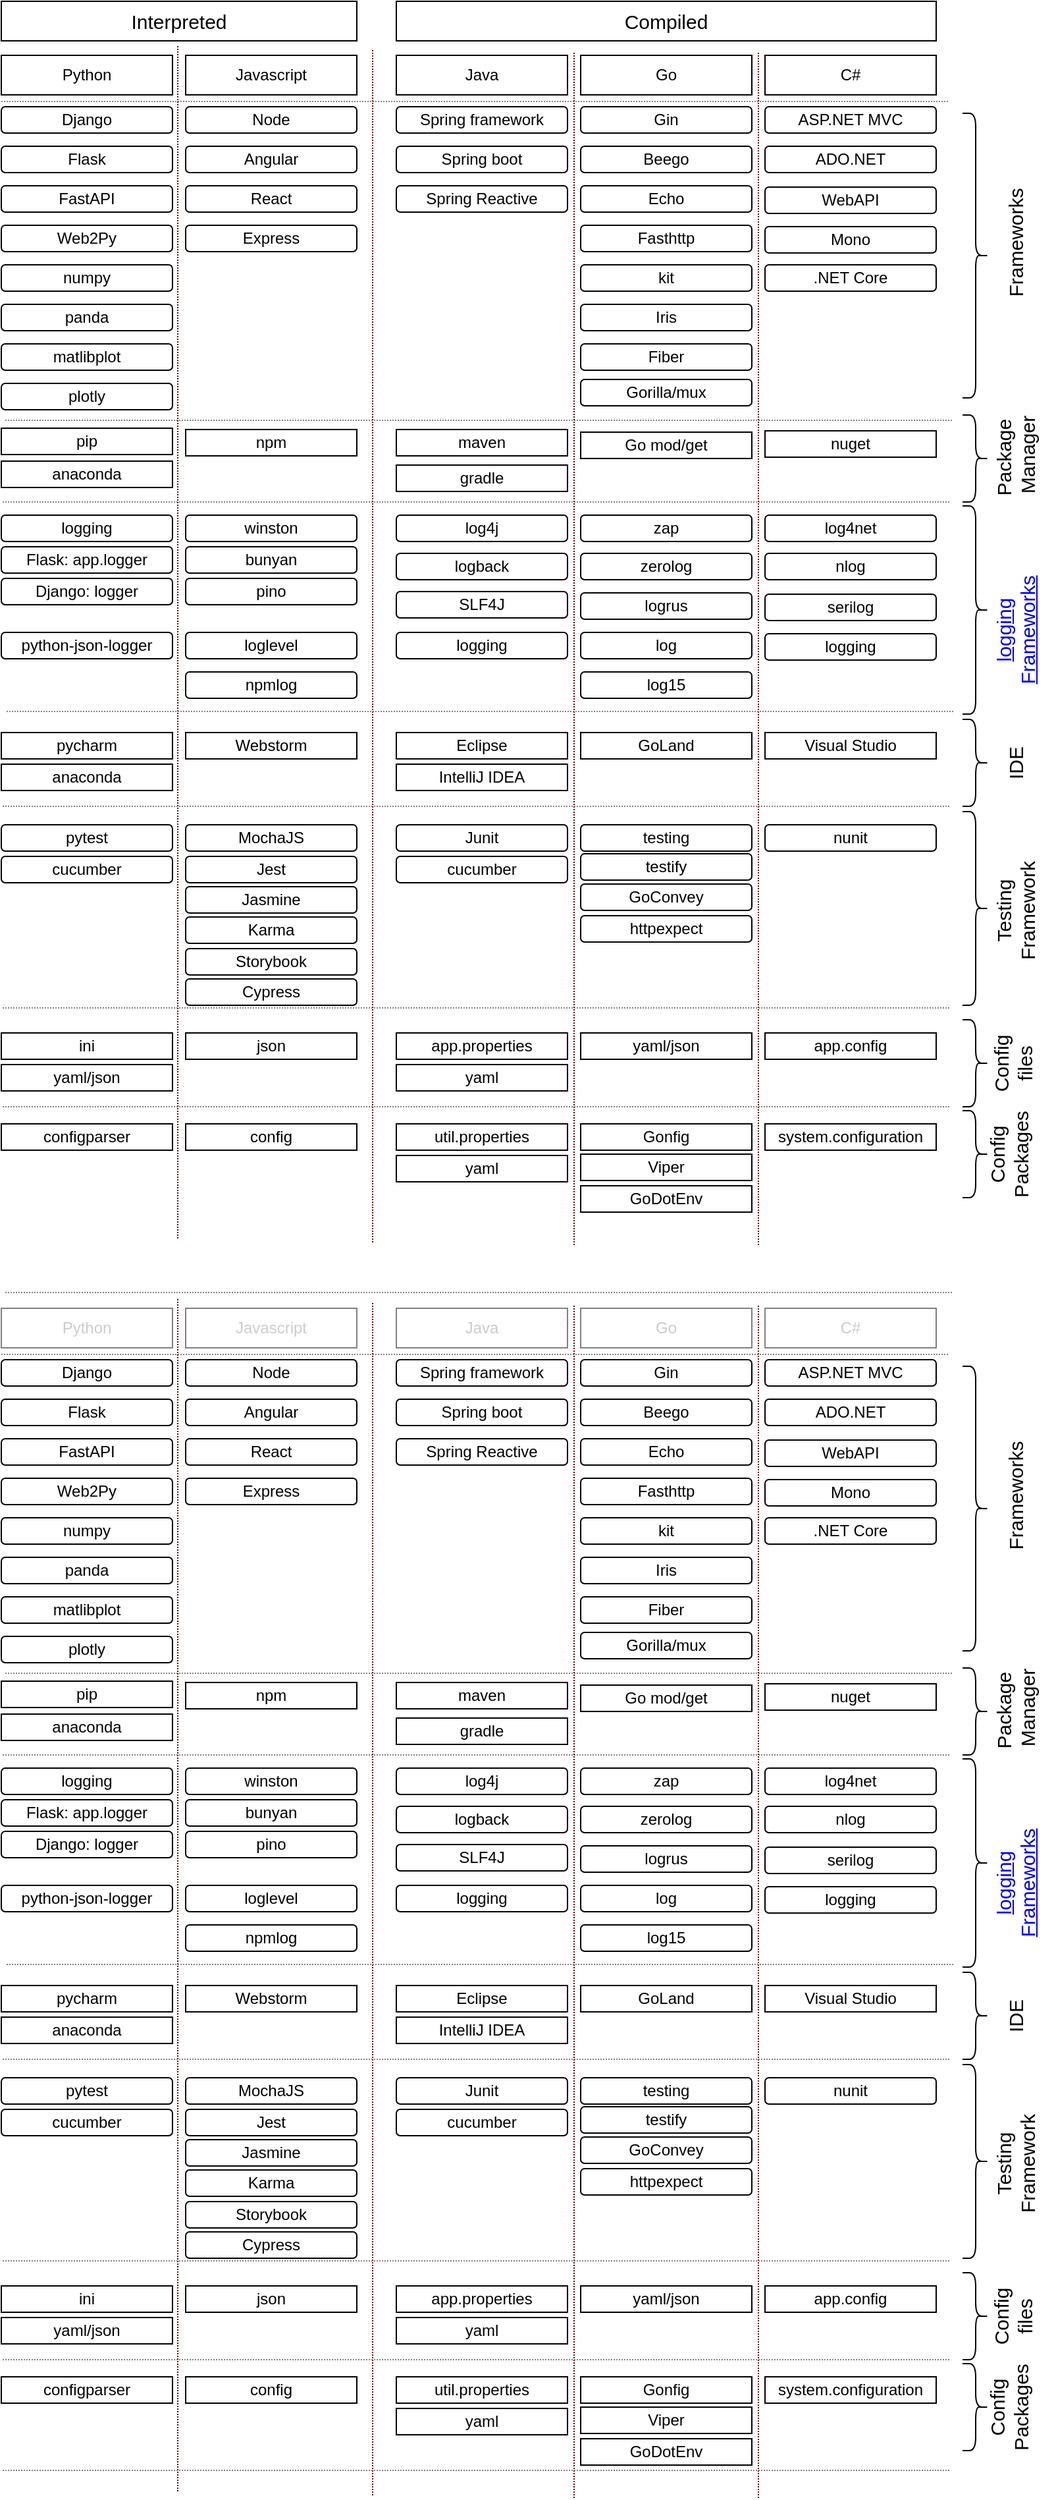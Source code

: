 <mxfile version="20.2.0" type="github" pages="8">
  <diagram id="PMNg3hbKL_q1zjl2Hwt8" name="Frameworks">
    <mxGraphModel dx="1186" dy="715" grid="0" gridSize="10" guides="0" tooltips="1" connect="1" arrows="1" fold="1" page="1" pageScale="1" pageWidth="850" pageHeight="1100" math="0" shadow="0">
      <root>
        <mxCell id="0" />
        <mxCell id="1" parent="0" />
        <mxCell id="mClqCRjwD7gjwosum-yE-2" value="C#" style="rounded=0;whiteSpace=wrap;html=1;" vertex="1" parent="1">
          <mxGeometry x="620" y="171" width="130" height="30" as="geometry" />
        </mxCell>
        <mxCell id="mClqCRjwD7gjwosum-yE-3" value="Python" style="rounded=0;whiteSpace=wrap;html=1;" vertex="1" parent="1">
          <mxGeometry x="40" y="171" width="130" height="30" as="geometry" />
        </mxCell>
        <mxCell id="mClqCRjwD7gjwosum-yE-4" value="Go" style="rounded=0;whiteSpace=wrap;html=1;" vertex="1" parent="1">
          <mxGeometry x="480" y="171" width="130" height="30" as="geometry" />
        </mxCell>
        <mxCell id="mClqCRjwD7gjwosum-yE-5" value="Javascript" style="rounded=0;whiteSpace=wrap;html=1;" vertex="1" parent="1">
          <mxGeometry x="180" y="171" width="130" height="30" as="geometry" />
        </mxCell>
        <mxCell id="mClqCRjwD7gjwosum-yE-7" value="Interpreted" style="rounded=0;whiteSpace=wrap;html=1;fontFamily=Helvetica;fontSize=15;" vertex="1" parent="1">
          <mxGeometry x="40" y="130" width="270" height="30" as="geometry" />
        </mxCell>
        <mxCell id="mClqCRjwD7gjwosum-yE-8" value="Java" style="rounded=0;whiteSpace=wrap;html=1;" vertex="1" parent="1">
          <mxGeometry x="340" y="171" width="130" height="30" as="geometry" />
        </mxCell>
        <mxCell id="mClqCRjwD7gjwosum-yE-10" value="Compiled" style="rounded=0;whiteSpace=wrap;html=1;fontFamily=Helvetica;fontSize=15;" vertex="1" parent="1">
          <mxGeometry x="340" y="130" width="410" height="30" as="geometry" />
        </mxCell>
        <mxCell id="mClqCRjwD7gjwosum-yE-14" value="Node" style="rounded=1;whiteSpace=wrap;html=1;fontFamily=Helvetica;fontSize=12;" vertex="1" parent="1">
          <mxGeometry x="180" y="210" width="130" height="20" as="geometry" />
        </mxCell>
        <mxCell id="mClqCRjwD7gjwosum-yE-15" value="Angular" style="rounded=1;whiteSpace=wrap;html=1;fontFamily=Helvetica;fontSize=12;" vertex="1" parent="1">
          <mxGeometry x="180" y="240" width="130" height="20" as="geometry" />
        </mxCell>
        <mxCell id="mClqCRjwD7gjwosum-yE-16" value="React" style="rounded=1;whiteSpace=wrap;html=1;fontFamily=Helvetica;fontSize=12;" vertex="1" parent="1">
          <mxGeometry x="180" y="270" width="130" height="20" as="geometry" />
        </mxCell>
        <mxCell id="mClqCRjwD7gjwosum-yE-17" value="Django" style="rounded=1;whiteSpace=wrap;html=1;fontFamily=Helvetica;fontSize=12;" vertex="1" parent="1">
          <mxGeometry x="40" y="210" width="130" height="20" as="geometry" />
        </mxCell>
        <mxCell id="mClqCRjwD7gjwosum-yE-18" value="Flask" style="rounded=1;whiteSpace=wrap;html=1;fontFamily=Helvetica;fontSize=12;" vertex="1" parent="1">
          <mxGeometry x="40" y="240" width="130" height="20" as="geometry" />
        </mxCell>
        <mxCell id="mClqCRjwD7gjwosum-yE-19" value="FastAPI" style="rounded=1;whiteSpace=wrap;html=1;fontFamily=Helvetica;fontSize=12;" vertex="1" parent="1">
          <mxGeometry x="40" y="270" width="130" height="20" as="geometry" />
        </mxCell>
        <mxCell id="mClqCRjwD7gjwosum-yE-20" value="Spring framework" style="rounded=1;whiteSpace=wrap;html=1;fontFamily=Helvetica;fontSize=12;" vertex="1" parent="1">
          <mxGeometry x="340" y="210" width="130" height="20" as="geometry" />
        </mxCell>
        <mxCell id="mClqCRjwD7gjwosum-yE-21" value="Spring boot" style="rounded=1;whiteSpace=wrap;html=1;fontFamily=Helvetica;fontSize=12;" vertex="1" parent="1">
          <mxGeometry x="340" y="240" width="130" height="20" as="geometry" />
        </mxCell>
        <mxCell id="mClqCRjwD7gjwosum-yE-22" value="Spring Reactive" style="rounded=1;whiteSpace=wrap;html=1;fontFamily=Helvetica;fontSize=12;" vertex="1" parent="1">
          <mxGeometry x="340" y="270" width="130" height="20" as="geometry" />
        </mxCell>
        <mxCell id="mClqCRjwD7gjwosum-yE-25" value="Gin" style="rounded=1;whiteSpace=wrap;html=1;fontFamily=Helvetica;fontSize=12;" vertex="1" parent="1">
          <mxGeometry x="480" y="210" width="130" height="20" as="geometry" />
        </mxCell>
        <mxCell id="mClqCRjwD7gjwosum-yE-26" value="Beego" style="rounded=1;whiteSpace=wrap;html=1;fontFamily=Helvetica;fontSize=12;" vertex="1" parent="1">
          <mxGeometry x="480" y="240" width="130" height="20" as="geometry" />
        </mxCell>
        <mxCell id="mClqCRjwD7gjwosum-yE-27" value="Echo" style="rounded=1;whiteSpace=wrap;html=1;fontFamily=Helvetica;fontSize=12;" vertex="1" parent="1">
          <mxGeometry x="480" y="270" width="130" height="20" as="geometry" />
        </mxCell>
        <mxCell id="mClqCRjwD7gjwosum-yE-28" value="Express" style="rounded=1;whiteSpace=wrap;html=1;fontFamily=Helvetica;fontSize=12;" vertex="1" parent="1">
          <mxGeometry x="180" y="300" width="130" height="20" as="geometry" />
        </mxCell>
        <mxCell id="mClqCRjwD7gjwosum-yE-29" value="Fasthttp" style="rounded=1;whiteSpace=wrap;html=1;fontFamily=Helvetica;fontSize=12;" vertex="1" parent="1">
          <mxGeometry x="480" y="300" width="130" height="20" as="geometry" />
        </mxCell>
        <mxCell id="mClqCRjwD7gjwosum-yE-30" value="kit" style="rounded=1;whiteSpace=wrap;html=1;fontFamily=Helvetica;fontSize=12;" vertex="1" parent="1">
          <mxGeometry x="480" y="330" width="130" height="20" as="geometry" />
        </mxCell>
        <mxCell id="mClqCRjwD7gjwosum-yE-31" value="Iris" style="rounded=1;whiteSpace=wrap;html=1;fontFamily=Helvetica;fontSize=12;" vertex="1" parent="1">
          <mxGeometry x="480" y="360" width="130" height="20" as="geometry" />
        </mxCell>
        <mxCell id="mClqCRjwD7gjwosum-yE-32" value="Fiber" style="rounded=1;whiteSpace=wrap;html=1;fontFamily=Helvetica;fontSize=12;" vertex="1" parent="1">
          <mxGeometry x="480" y="390" width="130" height="20" as="geometry" />
        </mxCell>
        <mxCell id="mClqCRjwD7gjwosum-yE-33" value="Web2Py" style="rounded=1;whiteSpace=wrap;html=1;fontFamily=Helvetica;fontSize=12;" vertex="1" parent="1">
          <mxGeometry x="40" y="300" width="130" height="20" as="geometry" />
        </mxCell>
        <mxCell id="mClqCRjwD7gjwosum-yE-34" value="numpy" style="rounded=1;whiteSpace=wrap;html=1;fontFamily=Helvetica;fontSize=12;" vertex="1" parent="1">
          <mxGeometry x="40" y="330" width="130" height="20" as="geometry" />
        </mxCell>
        <mxCell id="mClqCRjwD7gjwosum-yE-35" value="panda" style="rounded=1;whiteSpace=wrap;html=1;fontFamily=Helvetica;fontSize=12;" vertex="1" parent="1">
          <mxGeometry x="40" y="360" width="130" height="20" as="geometry" />
        </mxCell>
        <mxCell id="mClqCRjwD7gjwosum-yE-36" value="matlibplot" style="rounded=1;whiteSpace=wrap;html=1;fontFamily=Helvetica;fontSize=12;" vertex="1" parent="1">
          <mxGeometry x="40" y="390" width="130" height="20" as="geometry" />
        </mxCell>
        <mxCell id="mClqCRjwD7gjwosum-yE-37" value="plotly" style="rounded=1;whiteSpace=wrap;html=1;fontFamily=Helvetica;fontSize=12;" vertex="1" parent="1">
          <mxGeometry x="40" y="420" width="130" height="20" as="geometry" />
        </mxCell>
        <mxCell id="mClqCRjwD7gjwosum-yE-38" value="" style="shape=curlyBracket;whiteSpace=wrap;html=1;rounded=1;flipH=1;fontFamily=Helvetica;fontSize=15;" vertex="1" parent="1">
          <mxGeometry x="770" y="215" width="20" height="216" as="geometry" />
        </mxCell>
        <mxCell id="mClqCRjwD7gjwosum-yE-39" value="Frameworks" style="text;html=1;strokeColor=none;fillColor=none;align=center;verticalAlign=middle;whiteSpace=wrap;rounded=0;fontFamily=Helvetica;fontSize=15;horizontal=0;" vertex="1" parent="1">
          <mxGeometry x="780" y="298" width="60" height="30" as="geometry" />
        </mxCell>
        <mxCell id="mClqCRjwD7gjwosum-yE-40" value="ASP.NET MVC" style="rounded=1;whiteSpace=wrap;html=1;fontFamily=Helvetica;fontSize=12;" vertex="1" parent="1">
          <mxGeometry x="620" y="210" width="130" height="20" as="geometry" />
        </mxCell>
        <mxCell id="mClqCRjwD7gjwosum-yE-41" value="ADO.NET" style="rounded=1;whiteSpace=wrap;html=1;fontFamily=Helvetica;fontSize=12;" vertex="1" parent="1">
          <mxGeometry x="620" y="240" width="130" height="20" as="geometry" />
        </mxCell>
        <mxCell id="mClqCRjwD7gjwosum-yE-42" value="WebAPI" style="rounded=1;whiteSpace=wrap;html=1;fontFamily=Helvetica;fontSize=12;" vertex="1" parent="1">
          <mxGeometry x="620" y="271" width="130" height="20" as="geometry" />
        </mxCell>
        <mxCell id="mClqCRjwD7gjwosum-yE-43" value="Mono" style="rounded=1;whiteSpace=wrap;html=1;fontFamily=Helvetica;fontSize=12;" vertex="1" parent="1">
          <mxGeometry x="620" y="301" width="130" height="20" as="geometry" />
        </mxCell>
        <mxCell id="mClqCRjwD7gjwosum-yE-44" value=".NET Core" style="rounded=1;whiteSpace=wrap;html=1;fontFamily=Helvetica;fontSize=12;" vertex="1" parent="1">
          <mxGeometry x="620" y="330" width="130" height="20" as="geometry" />
        </mxCell>
        <mxCell id="mClqCRjwD7gjwosum-yE-45" value="Gorilla/mux" style="rounded=1;whiteSpace=wrap;html=1;fontFamily=Helvetica;fontSize=12;" vertex="1" parent="1">
          <mxGeometry x="480" y="417" width="130" height="20" as="geometry" />
        </mxCell>
        <mxCell id="mClqCRjwD7gjwosum-yE-47" value="pip" style="rounded=0;whiteSpace=wrap;html=1;" vertex="1" parent="1">
          <mxGeometry x="40" y="454" width="130" height="20" as="geometry" />
        </mxCell>
        <mxCell id="mClqCRjwD7gjwosum-yE-48" value="npm" style="rounded=0;whiteSpace=wrap;html=1;" vertex="1" parent="1">
          <mxGeometry x="180" y="455" width="130" height="20" as="geometry" />
        </mxCell>
        <mxCell id="mClqCRjwD7gjwosum-yE-49" value="maven" style="rounded=0;whiteSpace=wrap;html=1;" vertex="1" parent="1">
          <mxGeometry x="340" y="455" width="130" height="20" as="geometry" />
        </mxCell>
        <mxCell id="mClqCRjwD7gjwosum-yE-50" value="gradle" style="rounded=0;whiteSpace=wrap;html=1;" vertex="1" parent="1">
          <mxGeometry x="340" y="482" width="130" height="20" as="geometry" />
        </mxCell>
        <mxCell id="mClqCRjwD7gjwosum-yE-51" value="Go mod/get" style="rounded=0;whiteSpace=wrap;html=1;" vertex="1" parent="1">
          <mxGeometry x="480" y="457" width="130" height="20" as="geometry" />
        </mxCell>
        <mxCell id="mClqCRjwD7gjwosum-yE-52" value="nuget" style="rounded=0;whiteSpace=wrap;html=1;" vertex="1" parent="1">
          <mxGeometry x="620" y="456" width="130" height="20" as="geometry" />
        </mxCell>
        <mxCell id="mClqCRjwD7gjwosum-yE-53" value="" style="shape=curlyBracket;whiteSpace=wrap;html=1;rounded=1;flipH=1;fontFamily=Helvetica;fontSize=12;" vertex="1" parent="1">
          <mxGeometry x="770" y="444" width="20" height="66" as="geometry" />
        </mxCell>
        <mxCell id="mClqCRjwD7gjwosum-yE-55" value="Package&amp;nbsp;&lt;br&gt;Manager" style="text;html=1;strokeColor=none;fillColor=none;align=center;verticalAlign=middle;whiteSpace=wrap;rounded=0;fontFamily=Helvetica;fontSize=15;horizontal=0;" vertex="1" parent="1">
          <mxGeometry x="780" y="459" width="60" height="30" as="geometry" />
        </mxCell>
        <mxCell id="mClqCRjwD7gjwosum-yE-57" value="winston" style="rounded=1;whiteSpace=wrap;html=1;fontFamily=Helvetica;fontSize=12;" vertex="1" parent="1">
          <mxGeometry x="180" y="520" width="130" height="20" as="geometry" />
        </mxCell>
        <mxCell id="mClqCRjwD7gjwosum-yE-58" value="bunyan" style="rounded=1;whiteSpace=wrap;html=1;fontFamily=Helvetica;fontSize=12;" vertex="1" parent="1">
          <mxGeometry x="180" y="544" width="130" height="20" as="geometry" />
        </mxCell>
        <mxCell id="mClqCRjwD7gjwosum-yE-59" value="pino" style="rounded=1;whiteSpace=wrap;html=1;fontFamily=Helvetica;fontSize=12;" vertex="1" parent="1">
          <mxGeometry x="180" y="568" width="130" height="20" as="geometry" />
        </mxCell>
        <mxCell id="mClqCRjwD7gjwosum-yE-60" value="logging" style="rounded=1;whiteSpace=wrap;html=1;fontFamily=Helvetica;fontSize=12;" vertex="1" parent="1">
          <mxGeometry x="40" y="520" width="130" height="20" as="geometry" />
        </mxCell>
        <mxCell id="mClqCRjwD7gjwosum-yE-61" value="Flask: app.logger" style="rounded=1;whiteSpace=wrap;html=1;fontFamily=Helvetica;fontSize=12;" vertex="1" parent="1">
          <mxGeometry x="40" y="544" width="130" height="20" as="geometry" />
        </mxCell>
        <mxCell id="mClqCRjwD7gjwosum-yE-62" value="Django: logger" style="rounded=1;whiteSpace=wrap;html=1;fontFamily=Helvetica;fontSize=12;" vertex="1" parent="1">
          <mxGeometry x="40" y="568" width="130" height="20" as="geometry" />
        </mxCell>
        <mxCell id="mClqCRjwD7gjwosum-yE-63" value="log4j" style="rounded=1;whiteSpace=wrap;html=1;fontFamily=Helvetica;fontSize=12;" vertex="1" parent="1">
          <mxGeometry x="340" y="520" width="130" height="20" as="geometry" />
        </mxCell>
        <mxCell id="mClqCRjwD7gjwosum-yE-64" value="logback" style="rounded=1;whiteSpace=wrap;html=1;fontFamily=Helvetica;fontSize=12;" vertex="1" parent="1">
          <mxGeometry x="340" y="549" width="130" height="20" as="geometry" />
        </mxCell>
        <mxCell id="mClqCRjwD7gjwosum-yE-66" value="zap" style="rounded=1;whiteSpace=wrap;html=1;fontFamily=Helvetica;fontSize=12;" vertex="1" parent="1">
          <mxGeometry x="480" y="520" width="130" height="20" as="geometry" />
        </mxCell>
        <mxCell id="mClqCRjwD7gjwosum-yE-67" value="zerolog" style="rounded=1;whiteSpace=wrap;html=1;fontFamily=Helvetica;fontSize=12;" vertex="1" parent="1">
          <mxGeometry x="480" y="549" width="130" height="20" as="geometry" />
        </mxCell>
        <mxCell id="mClqCRjwD7gjwosum-yE-68" value="logrus" style="rounded=1;whiteSpace=wrap;html=1;fontFamily=Helvetica;fontSize=12;" vertex="1" parent="1">
          <mxGeometry x="480" y="579" width="130" height="20" as="geometry" />
        </mxCell>
        <mxCell id="mClqCRjwD7gjwosum-yE-69" value="loglevel" style="rounded=1;whiteSpace=wrap;html=1;fontFamily=Helvetica;fontSize=12;" vertex="1" parent="1">
          <mxGeometry x="180" y="609" width="130" height="20" as="geometry" />
        </mxCell>
        <mxCell id="mClqCRjwD7gjwosum-yE-70" value="log" style="rounded=1;whiteSpace=wrap;html=1;fontFamily=Helvetica;fontSize=12;" vertex="1" parent="1">
          <mxGeometry x="480" y="609" width="130" height="20" as="geometry" />
        </mxCell>
        <mxCell id="mClqCRjwD7gjwosum-yE-71" value="log15" style="rounded=1;whiteSpace=wrap;html=1;fontFamily=Helvetica;fontSize=12;" vertex="1" parent="1">
          <mxGeometry x="480" y="639" width="130" height="20" as="geometry" />
        </mxCell>
        <mxCell id="mClqCRjwD7gjwosum-yE-74" value="python-json-logger" style="rounded=1;whiteSpace=wrap;html=1;fontFamily=Helvetica;fontSize=12;" vertex="1" parent="1">
          <mxGeometry x="40" y="609" width="130" height="20" as="geometry" />
        </mxCell>
        <mxCell id="mClqCRjwD7gjwosum-yE-79" value="" style="shape=curlyBracket;whiteSpace=wrap;html=1;rounded=1;flipH=1;fontFamily=Helvetica;fontSize=15;" vertex="1" parent="1">
          <mxGeometry x="770" y="513" width="20" height="158" as="geometry" />
        </mxCell>
        <mxCell id="mClqCRjwD7gjwosum-yE-80" value="&lt;a href=&quot;https://www.loggly.com/ultimate-guide/python-logging-libraries-frameworks/&quot;&gt;logging&lt;br&gt;Frameworks&lt;/a&gt;" style="text;html=1;strokeColor=none;fillColor=none;align=center;verticalAlign=middle;whiteSpace=wrap;rounded=0;fontFamily=Helvetica;fontSize=15;horizontal=0;" vertex="1" parent="1">
          <mxGeometry x="780" y="592" width="60" height="30" as="geometry" />
        </mxCell>
        <mxCell id="mClqCRjwD7gjwosum-yE-81" value="log4net" style="rounded=1;whiteSpace=wrap;html=1;fontFamily=Helvetica;fontSize=12;" vertex="1" parent="1">
          <mxGeometry x="620" y="520" width="130" height="20" as="geometry" />
        </mxCell>
        <mxCell id="mClqCRjwD7gjwosum-yE-82" value="nlog" style="rounded=1;whiteSpace=wrap;html=1;fontFamily=Helvetica;fontSize=12;" vertex="1" parent="1">
          <mxGeometry x="620" y="549" width="130" height="20" as="geometry" />
        </mxCell>
        <mxCell id="mClqCRjwD7gjwosum-yE-83" value="serilog" style="rounded=1;whiteSpace=wrap;html=1;fontFamily=Helvetica;fontSize=12;" vertex="1" parent="1">
          <mxGeometry x="620" y="580" width="130" height="20" as="geometry" />
        </mxCell>
        <mxCell id="mClqCRjwD7gjwosum-yE-84" value="logging" style="rounded=1;whiteSpace=wrap;html=1;fontFamily=Helvetica;fontSize=12;" vertex="1" parent="1">
          <mxGeometry x="620" y="610" width="130" height="20" as="geometry" />
        </mxCell>
        <mxCell id="mClqCRjwD7gjwosum-yE-87" value="npmlog" style="rounded=1;whiteSpace=wrap;html=1;fontFamily=Helvetica;fontSize=12;" vertex="1" parent="1">
          <mxGeometry x="180" y="639" width="130" height="20" as="geometry" />
        </mxCell>
        <mxCell id="mClqCRjwD7gjwosum-yE-88" value="anaconda" style="rounded=0;whiteSpace=wrap;html=1;" vertex="1" parent="1">
          <mxGeometry x="40" y="479" width="130" height="20" as="geometry" />
        </mxCell>
        <mxCell id="mClqCRjwD7gjwosum-yE-89" value="SLF4J" style="rounded=1;whiteSpace=wrap;html=1;fontFamily=Helvetica;fontSize=12;" vertex="1" parent="1">
          <mxGeometry x="340" y="578" width="130" height="20" as="geometry" />
        </mxCell>
        <mxCell id="mClqCRjwD7gjwosum-yE-90" value="logging" style="rounded=1;whiteSpace=wrap;html=1;fontFamily=Helvetica;fontSize=12;" vertex="1" parent="1">
          <mxGeometry x="340" y="609" width="130" height="20" as="geometry" />
        </mxCell>
        <mxCell id="mClqCRjwD7gjwosum-yE-91" value="" style="line;strokeWidth=1;html=1;perimeter=backbonePerimeter;points=[];outlineConnect=0;fontFamily=Helvetica;fontSize=12;dashed=1;dashPattern=1 1;strokeColor=#808080;" vertex="1" parent="1">
          <mxGeometry x="43" y="443" width="719" height="10" as="geometry" />
        </mxCell>
        <mxCell id="mClqCRjwD7gjwosum-yE-93" value="" style="line;strokeWidth=1;html=1;perimeter=backbonePerimeter;points=[];outlineConnect=0;fontFamily=Helvetica;fontSize=12;dashed=1;dashPattern=1 1;strokeColor=#808080;" vertex="1" parent="1">
          <mxGeometry x="40" y="201" width="719" height="10" as="geometry" />
        </mxCell>
        <mxCell id="mClqCRjwD7gjwosum-yE-94" value="" style="line;strokeWidth=1;html=1;perimeter=backbonePerimeter;points=[];outlineConnect=0;fontFamily=Helvetica;fontSize=12;dashed=1;dashPattern=1 1;strokeColor=#808080;" vertex="1" parent="1">
          <mxGeometry x="41" y="505" width="719" height="10" as="geometry" />
        </mxCell>
        <mxCell id="mClqCRjwD7gjwosum-yE-95" value="" style="line;strokeWidth=1;direction=south;html=1;perimeter=backbonePerimeter;points=[];outlineConnect=0;dashed=1;dashPattern=1 1;fontFamily=Helvetica;fontSize=12;strokeColor=#660000;" vertex="1" parent="1">
          <mxGeometry x="169" y="164" width="10" height="905" as="geometry" />
        </mxCell>
        <mxCell id="mClqCRjwD7gjwosum-yE-96" value="" style="line;strokeWidth=1;direction=south;html=1;perimeter=backbonePerimeter;points=[];outlineConnect=0;dashed=1;dashPattern=1 1;fontFamily=Helvetica;fontSize=12;strokeColor=#660000;" vertex="1" parent="1">
          <mxGeometry x="317" y="167" width="10" height="905" as="geometry" />
        </mxCell>
        <mxCell id="mClqCRjwD7gjwosum-yE-97" value="" style="line;strokeWidth=1;direction=south;html=1;perimeter=backbonePerimeter;points=[];outlineConnect=0;dashed=1;dashPattern=1 1;fontFamily=Helvetica;fontSize=12;strokeColor=#660000;" vertex="1" parent="1">
          <mxGeometry x="470" y="169" width="10" height="905" as="geometry" />
        </mxCell>
        <mxCell id="mClqCRjwD7gjwosum-yE-98" value="" style="line;strokeWidth=1;direction=south;html=1;perimeter=backbonePerimeter;points=[];outlineConnect=0;dashed=1;dashPattern=1 1;fontFamily=Helvetica;fontSize=12;strokeColor=#660000;" vertex="1" parent="1">
          <mxGeometry x="610" y="169" width="10" height="905" as="geometry" />
        </mxCell>
        <mxCell id="mClqCRjwD7gjwosum-yE-99" value="" style="line;strokeWidth=1;html=1;perimeter=backbonePerimeter;points=[];outlineConnect=0;fontFamily=Helvetica;fontSize=12;dashed=1;dashPattern=1 1;strokeColor=#808080;" vertex="1" parent="1">
          <mxGeometry x="44" y="664" width="719" height="10" as="geometry" />
        </mxCell>
        <mxCell id="mClqCRjwD7gjwosum-yE-100" value="pycharm" style="rounded=0;whiteSpace=wrap;html=1;" vertex="1" parent="1">
          <mxGeometry x="40" y="685" width="130" height="20" as="geometry" />
        </mxCell>
        <mxCell id="mClqCRjwD7gjwosum-yE-101" value="Webstorm" style="rounded=0;whiteSpace=wrap;html=1;" vertex="1" parent="1">
          <mxGeometry x="180" y="685" width="130" height="20" as="geometry" />
        </mxCell>
        <mxCell id="mClqCRjwD7gjwosum-yE-102" value="Eclipse" style="rounded=0;whiteSpace=wrap;html=1;" vertex="1" parent="1">
          <mxGeometry x="340" y="685" width="130" height="20" as="geometry" />
        </mxCell>
        <mxCell id="mClqCRjwD7gjwosum-yE-103" value="IntelliJ IDEA" style="rounded=0;whiteSpace=wrap;html=1;" vertex="1" parent="1">
          <mxGeometry x="340" y="709" width="130" height="20" as="geometry" />
        </mxCell>
        <mxCell id="mClqCRjwD7gjwosum-yE-104" value="GoLand" style="rounded=0;whiteSpace=wrap;html=1;" vertex="1" parent="1">
          <mxGeometry x="480" y="685" width="130" height="20" as="geometry" />
        </mxCell>
        <mxCell id="mClqCRjwD7gjwosum-yE-105" value="Visual Studio" style="rounded=0;whiteSpace=wrap;html=1;" vertex="1" parent="1">
          <mxGeometry x="620" y="685" width="130" height="20" as="geometry" />
        </mxCell>
        <mxCell id="mClqCRjwD7gjwosum-yE-106" value="" style="shape=curlyBracket;whiteSpace=wrap;html=1;rounded=1;flipH=1;fontFamily=Helvetica;fontSize=12;" vertex="1" parent="1">
          <mxGeometry x="770" y="675" width="20" height="66" as="geometry" />
        </mxCell>
        <mxCell id="mClqCRjwD7gjwosum-yE-107" value="anaconda" style="rounded=0;whiteSpace=wrap;html=1;" vertex="1" parent="1">
          <mxGeometry x="40" y="709" width="130" height="20" as="geometry" />
        </mxCell>
        <mxCell id="mClqCRjwD7gjwosum-yE-109" value="" style="line;strokeWidth=1;html=1;perimeter=backbonePerimeter;points=[];outlineConnect=0;fontFamily=Helvetica;fontSize=12;dashed=1;dashPattern=1 1;strokeColor=#808080;" vertex="1" parent="1">
          <mxGeometry x="41" y="736" width="719" height="10" as="geometry" />
        </mxCell>
        <mxCell id="mClqCRjwD7gjwosum-yE-110" value="IDE" style="text;html=1;strokeColor=none;fillColor=none;align=center;verticalAlign=middle;whiteSpace=wrap;rounded=0;fontFamily=Helvetica;fontSize=15;horizontal=0;" vertex="1" parent="1">
          <mxGeometry x="780" y="693" width="60" height="30" as="geometry" />
        </mxCell>
        <mxCell id="mClqCRjwD7gjwosum-yE-111" value="pytest" style="rounded=1;whiteSpace=wrap;html=1;" vertex="1" parent="1">
          <mxGeometry x="40" y="755" width="130" height="20" as="geometry" />
        </mxCell>
        <mxCell id="mClqCRjwD7gjwosum-yE-112" value="MochaJS" style="rounded=1;whiteSpace=wrap;html=1;" vertex="1" parent="1">
          <mxGeometry x="180" y="755" width="130" height="20" as="geometry" />
        </mxCell>
        <mxCell id="mClqCRjwD7gjwosum-yE-113" value="Junit" style="rounded=1;whiteSpace=wrap;html=1;" vertex="1" parent="1">
          <mxGeometry x="340" y="755" width="130" height="20" as="geometry" />
        </mxCell>
        <mxCell id="mClqCRjwD7gjwosum-yE-114" value="cucumber" style="rounded=1;whiteSpace=wrap;html=1;" vertex="1" parent="1">
          <mxGeometry x="340" y="779" width="130" height="20" as="geometry" />
        </mxCell>
        <mxCell id="mClqCRjwD7gjwosum-yE-115" value="testing" style="rounded=1;whiteSpace=wrap;html=1;" vertex="1" parent="1">
          <mxGeometry x="480" y="755" width="130" height="20" as="geometry" />
        </mxCell>
        <mxCell id="mClqCRjwD7gjwosum-yE-116" value="nunit" style="rounded=1;whiteSpace=wrap;html=1;" vertex="1" parent="1">
          <mxGeometry x="620" y="755" width="130" height="20" as="geometry" />
        </mxCell>
        <mxCell id="mClqCRjwD7gjwosum-yE-117" value="" style="shape=curlyBracket;whiteSpace=wrap;html=1;rounded=1;flipH=1;fontFamily=Helvetica;fontSize=12;" vertex="1" parent="1">
          <mxGeometry x="770" y="745" width="20" height="147" as="geometry" />
        </mxCell>
        <mxCell id="mClqCRjwD7gjwosum-yE-118" value="cucumber" style="rounded=1;whiteSpace=wrap;html=1;" vertex="1" parent="1">
          <mxGeometry x="40" y="779" width="130" height="20" as="geometry" />
        </mxCell>
        <mxCell id="mClqCRjwD7gjwosum-yE-119" value="" style="line;strokeWidth=1;html=1;perimeter=backbonePerimeter;points=[];outlineConnect=0;fontFamily=Helvetica;fontSize=12;dashed=1;dashPattern=1 1;strokeColor=#808080;" vertex="1" parent="1">
          <mxGeometry x="41" y="889" width="719" height="10" as="geometry" />
        </mxCell>
        <mxCell id="mClqCRjwD7gjwosum-yE-120" value="Testing&lt;br&gt;Framework" style="text;html=1;strokeColor=none;fillColor=none;align=center;verticalAlign=middle;whiteSpace=wrap;rounded=0;fontFamily=Helvetica;fontSize=15;horizontal=0;" vertex="1" parent="1">
          <mxGeometry x="780" y="805" width="60" height="30" as="geometry" />
        </mxCell>
        <mxCell id="mClqCRjwD7gjwosum-yE-121" value="Jest" style="rounded=1;whiteSpace=wrap;html=1;" vertex="1" parent="1">
          <mxGeometry x="180" y="779" width="130" height="20" as="geometry" />
        </mxCell>
        <mxCell id="mClqCRjwD7gjwosum-yE-122" value="Jasmine" style="rounded=1;whiteSpace=wrap;html=1;" vertex="1" parent="1">
          <mxGeometry x="180" y="802" width="130" height="20" as="geometry" />
        </mxCell>
        <mxCell id="mClqCRjwD7gjwosum-yE-123" value="Karma" style="rounded=1;whiteSpace=wrap;html=1;" vertex="1" parent="1">
          <mxGeometry x="180" y="825" width="130" height="20" as="geometry" />
        </mxCell>
        <mxCell id="mClqCRjwD7gjwosum-yE-124" value="Storybook" style="rounded=1;whiteSpace=wrap;html=1;" vertex="1" parent="1">
          <mxGeometry x="180" y="849" width="130" height="20" as="geometry" />
        </mxCell>
        <mxCell id="mClqCRjwD7gjwosum-yE-125" value="Cypress" style="rounded=1;whiteSpace=wrap;html=1;" vertex="1" parent="1">
          <mxGeometry x="180" y="872" width="130" height="20" as="geometry" />
        </mxCell>
        <mxCell id="mClqCRjwD7gjwosum-yE-126" value="testify" style="rounded=1;whiteSpace=wrap;html=1;" vertex="1" parent="1">
          <mxGeometry x="480" y="777" width="130" height="20" as="geometry" />
        </mxCell>
        <mxCell id="mClqCRjwD7gjwosum-yE-127" value="GoConvey" style="rounded=1;whiteSpace=wrap;html=1;" vertex="1" parent="1">
          <mxGeometry x="480" y="800" width="130" height="20" as="geometry" />
        </mxCell>
        <mxCell id="mClqCRjwD7gjwosum-yE-128" value="httpexpect" style="rounded=1;whiteSpace=wrap;html=1;" vertex="1" parent="1">
          <mxGeometry x="480" y="824" width="130" height="20" as="geometry" />
        </mxCell>
        <mxCell id="mClqCRjwD7gjwosum-yE-130" value="ini" style="rounded=0;whiteSpace=wrap;html=1;" vertex="1" parent="1">
          <mxGeometry x="40" y="913" width="130" height="20" as="geometry" />
        </mxCell>
        <mxCell id="mClqCRjwD7gjwosum-yE-131" value="json" style="rounded=0;whiteSpace=wrap;html=1;" vertex="1" parent="1">
          <mxGeometry x="180" y="913" width="130" height="20" as="geometry" />
        </mxCell>
        <mxCell id="mClqCRjwD7gjwosum-yE-132" value="app.properties" style="rounded=0;whiteSpace=wrap;html=1;" vertex="1" parent="1">
          <mxGeometry x="340" y="913" width="130" height="20" as="geometry" />
        </mxCell>
        <mxCell id="mClqCRjwD7gjwosum-yE-133" value="yaml" style="rounded=0;whiteSpace=wrap;html=1;" vertex="1" parent="1">
          <mxGeometry x="340" y="937" width="130" height="20" as="geometry" />
        </mxCell>
        <mxCell id="mClqCRjwD7gjwosum-yE-134" value="yaml/json" style="rounded=0;whiteSpace=wrap;html=1;" vertex="1" parent="1">
          <mxGeometry x="480" y="913" width="130" height="20" as="geometry" />
        </mxCell>
        <mxCell id="mClqCRjwD7gjwosum-yE-135" value="app.config" style="rounded=0;whiteSpace=wrap;html=1;" vertex="1" parent="1">
          <mxGeometry x="620" y="913" width="130" height="20" as="geometry" />
        </mxCell>
        <mxCell id="mClqCRjwD7gjwosum-yE-136" value="" style="shape=curlyBracket;whiteSpace=wrap;html=1;rounded=1;flipH=1;fontFamily=Helvetica;fontSize=12;" vertex="1" parent="1">
          <mxGeometry x="770" y="903" width="20" height="66" as="geometry" />
        </mxCell>
        <mxCell id="mClqCRjwD7gjwosum-yE-137" value="yaml/json" style="rounded=0;whiteSpace=wrap;html=1;" vertex="1" parent="1">
          <mxGeometry x="40" y="937" width="130" height="20" as="geometry" />
        </mxCell>
        <mxCell id="mClqCRjwD7gjwosum-yE-138" value="" style="line;strokeWidth=1;html=1;perimeter=backbonePerimeter;points=[];outlineConnect=0;fontFamily=Helvetica;fontSize=12;dashed=1;dashPattern=1 1;strokeColor=#808080;" vertex="1" parent="1">
          <mxGeometry x="41" y="964" width="719" height="10" as="geometry" />
        </mxCell>
        <mxCell id="mClqCRjwD7gjwosum-yE-139" value="Config files" style="text;html=1;strokeColor=none;fillColor=none;align=center;verticalAlign=middle;whiteSpace=wrap;rounded=0;fontFamily=Helvetica;fontSize=15;horizontal=0;" vertex="1" parent="1">
          <mxGeometry x="778" y="921" width="60" height="30" as="geometry" />
        </mxCell>
        <mxCell id="2Z-ejbEvy4QGp2OrdoXK-1" value="configparser" style="rounded=0;whiteSpace=wrap;html=1;" vertex="1" parent="1">
          <mxGeometry x="40" y="982" width="130" height="20" as="geometry" />
        </mxCell>
        <mxCell id="2Z-ejbEvy4QGp2OrdoXK-2" value="config" style="rounded=0;whiteSpace=wrap;html=1;" vertex="1" parent="1">
          <mxGeometry x="180" y="982" width="130" height="20" as="geometry" />
        </mxCell>
        <mxCell id="2Z-ejbEvy4QGp2OrdoXK-3" value="util.properties" style="rounded=0;whiteSpace=wrap;html=1;" vertex="1" parent="1">
          <mxGeometry x="340" y="982" width="130" height="20" as="geometry" />
        </mxCell>
        <mxCell id="2Z-ejbEvy4QGp2OrdoXK-4" value="yaml" style="rounded=0;whiteSpace=wrap;html=1;" vertex="1" parent="1">
          <mxGeometry x="340" y="1006" width="130" height="20" as="geometry" />
        </mxCell>
        <mxCell id="2Z-ejbEvy4QGp2OrdoXK-5" value="Gonfig" style="rounded=0;whiteSpace=wrap;html=1;" vertex="1" parent="1">
          <mxGeometry x="480" y="982" width="130" height="20" as="geometry" />
        </mxCell>
        <mxCell id="2Z-ejbEvy4QGp2OrdoXK-6" value="system.configuration" style="rounded=0;whiteSpace=wrap;html=1;" vertex="1" parent="1">
          <mxGeometry x="620" y="982" width="130" height="20" as="geometry" />
        </mxCell>
        <mxCell id="2Z-ejbEvy4QGp2OrdoXK-7" value="" style="shape=curlyBracket;whiteSpace=wrap;html=1;rounded=1;flipH=1;fontFamily=Helvetica;fontSize=12;" vertex="1" parent="1">
          <mxGeometry x="770" y="972" width="20" height="66" as="geometry" />
        </mxCell>
        <mxCell id="2Z-ejbEvy4QGp2OrdoXK-9" value="" style="line;strokeWidth=1;html=1;perimeter=backbonePerimeter;points=[];outlineConnect=0;fontFamily=Helvetica;fontSize=12;dashed=1;dashPattern=1 1;strokeColor=#808080;" vertex="1" parent="1">
          <mxGeometry x="43" y="1105" width="719" height="10" as="geometry" />
        </mxCell>
        <mxCell id="2Z-ejbEvy4QGp2OrdoXK-10" value="Config Packages" style="text;html=1;strokeColor=none;fillColor=none;align=center;verticalAlign=middle;whiteSpace=wrap;rounded=0;fontFamily=Helvetica;fontSize=15;horizontal=0;" vertex="1" parent="1">
          <mxGeometry x="775" y="990" width="60" height="30" as="geometry" />
        </mxCell>
        <mxCell id="2Z-ejbEvy4QGp2OrdoXK-11" value="Viper" style="rounded=0;whiteSpace=wrap;html=1;" vertex="1" parent="1">
          <mxGeometry x="480" y="1005" width="130" height="20" as="geometry" />
        </mxCell>
        <mxCell id="2Z-ejbEvy4QGp2OrdoXK-12" value="GoDotEnv" style="rounded=0;whiteSpace=wrap;html=1;" vertex="1" parent="1">
          <mxGeometry x="480" y="1029" width="130" height="20" as="geometry" />
        </mxCell>
        <mxCell id="jme_qc1TZvzoKg1GEm90-1" value="C#" style="rounded=0;whiteSpace=wrap;html=1;fontColor=#CCCCCC;strokeColor=#808080;" vertex="1" parent="1">
          <mxGeometry x="620" y="1122" width="130" height="30" as="geometry" />
        </mxCell>
        <mxCell id="jme_qc1TZvzoKg1GEm90-2" value="Python" style="rounded=0;whiteSpace=wrap;html=1;fontColor=#CCCCCC;strokeColor=#808080;" vertex="1" parent="1">
          <mxGeometry x="40" y="1122" width="130" height="30" as="geometry" />
        </mxCell>
        <mxCell id="jme_qc1TZvzoKg1GEm90-3" value="Go" style="rounded=0;whiteSpace=wrap;html=1;fontColor=#CCCCCC;strokeColor=#808080;" vertex="1" parent="1">
          <mxGeometry x="480" y="1122" width="130" height="30" as="geometry" />
        </mxCell>
        <mxCell id="jme_qc1TZvzoKg1GEm90-4" value="Javascript" style="rounded=0;whiteSpace=wrap;html=1;fontColor=#CCCCCC;strokeColor=#808080;" vertex="1" parent="1">
          <mxGeometry x="180" y="1122" width="130" height="30" as="geometry" />
        </mxCell>
        <mxCell id="jme_qc1TZvzoKg1GEm90-5" value="Java" style="rounded=0;whiteSpace=wrap;html=1;fontColor=#CCCCCC;strokeColor=#808080;" vertex="1" parent="1">
          <mxGeometry x="340" y="1122" width="130" height="30" as="geometry" />
        </mxCell>
        <mxCell id="jme_qc1TZvzoKg1GEm90-6" value="Node" style="rounded=1;whiteSpace=wrap;html=1;fontFamily=Helvetica;fontSize=12;" vertex="1" parent="1">
          <mxGeometry x="180" y="1161" width="130" height="20" as="geometry" />
        </mxCell>
        <mxCell id="jme_qc1TZvzoKg1GEm90-7" value="Angular" style="rounded=1;whiteSpace=wrap;html=1;fontFamily=Helvetica;fontSize=12;" vertex="1" parent="1">
          <mxGeometry x="180" y="1191" width="130" height="20" as="geometry" />
        </mxCell>
        <mxCell id="jme_qc1TZvzoKg1GEm90-8" value="React" style="rounded=1;whiteSpace=wrap;html=1;fontFamily=Helvetica;fontSize=12;" vertex="1" parent="1">
          <mxGeometry x="180" y="1221" width="130" height="20" as="geometry" />
        </mxCell>
        <mxCell id="jme_qc1TZvzoKg1GEm90-9" value="Django" style="rounded=1;whiteSpace=wrap;html=1;fontFamily=Helvetica;fontSize=12;" vertex="1" parent="1">
          <mxGeometry x="40" y="1161" width="130" height="20" as="geometry" />
        </mxCell>
        <mxCell id="jme_qc1TZvzoKg1GEm90-10" value="Flask" style="rounded=1;whiteSpace=wrap;html=1;fontFamily=Helvetica;fontSize=12;" vertex="1" parent="1">
          <mxGeometry x="40" y="1191" width="130" height="20" as="geometry" />
        </mxCell>
        <mxCell id="jme_qc1TZvzoKg1GEm90-11" value="FastAPI" style="rounded=1;whiteSpace=wrap;html=1;fontFamily=Helvetica;fontSize=12;" vertex="1" parent="1">
          <mxGeometry x="40" y="1221" width="130" height="20" as="geometry" />
        </mxCell>
        <mxCell id="jme_qc1TZvzoKg1GEm90-12" value="Spring framework" style="rounded=1;whiteSpace=wrap;html=1;fontFamily=Helvetica;fontSize=12;" vertex="1" parent="1">
          <mxGeometry x="340" y="1161" width="130" height="20" as="geometry" />
        </mxCell>
        <mxCell id="jme_qc1TZvzoKg1GEm90-13" value="Spring boot" style="rounded=1;whiteSpace=wrap;html=1;fontFamily=Helvetica;fontSize=12;" vertex="1" parent="1">
          <mxGeometry x="340" y="1191" width="130" height="20" as="geometry" />
        </mxCell>
        <mxCell id="jme_qc1TZvzoKg1GEm90-14" value="Spring Reactive" style="rounded=1;whiteSpace=wrap;html=1;fontFamily=Helvetica;fontSize=12;" vertex="1" parent="1">
          <mxGeometry x="340" y="1221" width="130" height="20" as="geometry" />
        </mxCell>
        <mxCell id="jme_qc1TZvzoKg1GEm90-15" value="Gin" style="rounded=1;whiteSpace=wrap;html=1;fontFamily=Helvetica;fontSize=12;" vertex="1" parent="1">
          <mxGeometry x="480" y="1161" width="130" height="20" as="geometry" />
        </mxCell>
        <mxCell id="jme_qc1TZvzoKg1GEm90-16" value="Beego" style="rounded=1;whiteSpace=wrap;html=1;fontFamily=Helvetica;fontSize=12;" vertex="1" parent="1">
          <mxGeometry x="480" y="1191" width="130" height="20" as="geometry" />
        </mxCell>
        <mxCell id="jme_qc1TZvzoKg1GEm90-17" value="Echo" style="rounded=1;whiteSpace=wrap;html=1;fontFamily=Helvetica;fontSize=12;" vertex="1" parent="1">
          <mxGeometry x="480" y="1221" width="130" height="20" as="geometry" />
        </mxCell>
        <mxCell id="jme_qc1TZvzoKg1GEm90-18" value="Express" style="rounded=1;whiteSpace=wrap;html=1;fontFamily=Helvetica;fontSize=12;" vertex="1" parent="1">
          <mxGeometry x="180" y="1251" width="130" height="20" as="geometry" />
        </mxCell>
        <mxCell id="jme_qc1TZvzoKg1GEm90-19" value="Fasthttp" style="rounded=1;whiteSpace=wrap;html=1;fontFamily=Helvetica;fontSize=12;" vertex="1" parent="1">
          <mxGeometry x="480" y="1251" width="130" height="20" as="geometry" />
        </mxCell>
        <mxCell id="jme_qc1TZvzoKg1GEm90-20" value="kit" style="rounded=1;whiteSpace=wrap;html=1;fontFamily=Helvetica;fontSize=12;" vertex="1" parent="1">
          <mxGeometry x="480" y="1281" width="130" height="20" as="geometry" />
        </mxCell>
        <mxCell id="jme_qc1TZvzoKg1GEm90-21" value="Iris" style="rounded=1;whiteSpace=wrap;html=1;fontFamily=Helvetica;fontSize=12;" vertex="1" parent="1">
          <mxGeometry x="480" y="1311" width="130" height="20" as="geometry" />
        </mxCell>
        <mxCell id="jme_qc1TZvzoKg1GEm90-22" value="Fiber" style="rounded=1;whiteSpace=wrap;html=1;fontFamily=Helvetica;fontSize=12;" vertex="1" parent="1">
          <mxGeometry x="480" y="1341" width="130" height="20" as="geometry" />
        </mxCell>
        <mxCell id="jme_qc1TZvzoKg1GEm90-23" value="Web2Py" style="rounded=1;whiteSpace=wrap;html=1;fontFamily=Helvetica;fontSize=12;" vertex="1" parent="1">
          <mxGeometry x="40" y="1251" width="130" height="20" as="geometry" />
        </mxCell>
        <mxCell id="jme_qc1TZvzoKg1GEm90-24" value="numpy" style="rounded=1;whiteSpace=wrap;html=1;fontFamily=Helvetica;fontSize=12;" vertex="1" parent="1">
          <mxGeometry x="40" y="1281" width="130" height="20" as="geometry" />
        </mxCell>
        <mxCell id="jme_qc1TZvzoKg1GEm90-25" value="panda" style="rounded=1;whiteSpace=wrap;html=1;fontFamily=Helvetica;fontSize=12;" vertex="1" parent="1">
          <mxGeometry x="40" y="1311" width="130" height="20" as="geometry" />
        </mxCell>
        <mxCell id="jme_qc1TZvzoKg1GEm90-26" value="matlibplot" style="rounded=1;whiteSpace=wrap;html=1;fontFamily=Helvetica;fontSize=12;" vertex="1" parent="1">
          <mxGeometry x="40" y="1341" width="130" height="20" as="geometry" />
        </mxCell>
        <mxCell id="jme_qc1TZvzoKg1GEm90-27" value="plotly" style="rounded=1;whiteSpace=wrap;html=1;fontFamily=Helvetica;fontSize=12;" vertex="1" parent="1">
          <mxGeometry x="40" y="1371" width="130" height="20" as="geometry" />
        </mxCell>
        <mxCell id="jme_qc1TZvzoKg1GEm90-28" value="" style="shape=curlyBracket;whiteSpace=wrap;html=1;rounded=1;flipH=1;fontFamily=Helvetica;fontSize=15;" vertex="1" parent="1">
          <mxGeometry x="770" y="1166" width="20" height="216" as="geometry" />
        </mxCell>
        <mxCell id="jme_qc1TZvzoKg1GEm90-29" value="Frameworks" style="text;html=1;strokeColor=none;fillColor=none;align=center;verticalAlign=middle;whiteSpace=wrap;rounded=0;fontFamily=Helvetica;fontSize=15;horizontal=0;" vertex="1" parent="1">
          <mxGeometry x="780" y="1249" width="60" height="30" as="geometry" />
        </mxCell>
        <mxCell id="jme_qc1TZvzoKg1GEm90-30" value="ASP.NET MVC" style="rounded=1;whiteSpace=wrap;html=1;fontFamily=Helvetica;fontSize=12;" vertex="1" parent="1">
          <mxGeometry x="620" y="1161" width="130" height="20" as="geometry" />
        </mxCell>
        <mxCell id="jme_qc1TZvzoKg1GEm90-31" value="ADO.NET" style="rounded=1;whiteSpace=wrap;html=1;fontFamily=Helvetica;fontSize=12;" vertex="1" parent="1">
          <mxGeometry x="620" y="1191" width="130" height="20" as="geometry" />
        </mxCell>
        <mxCell id="jme_qc1TZvzoKg1GEm90-32" value="WebAPI" style="rounded=1;whiteSpace=wrap;html=1;fontFamily=Helvetica;fontSize=12;" vertex="1" parent="1">
          <mxGeometry x="620" y="1222" width="130" height="20" as="geometry" />
        </mxCell>
        <mxCell id="jme_qc1TZvzoKg1GEm90-33" value="Mono" style="rounded=1;whiteSpace=wrap;html=1;fontFamily=Helvetica;fontSize=12;" vertex="1" parent="1">
          <mxGeometry x="620" y="1252" width="130" height="20" as="geometry" />
        </mxCell>
        <mxCell id="jme_qc1TZvzoKg1GEm90-34" value=".NET Core" style="rounded=1;whiteSpace=wrap;html=1;fontFamily=Helvetica;fontSize=12;" vertex="1" parent="1">
          <mxGeometry x="620" y="1281" width="130" height="20" as="geometry" />
        </mxCell>
        <mxCell id="jme_qc1TZvzoKg1GEm90-35" value="Gorilla/mux" style="rounded=1;whiteSpace=wrap;html=1;fontFamily=Helvetica;fontSize=12;" vertex="1" parent="1">
          <mxGeometry x="480" y="1368" width="130" height="20" as="geometry" />
        </mxCell>
        <mxCell id="jme_qc1TZvzoKg1GEm90-36" value="pip" style="rounded=0;whiteSpace=wrap;html=1;" vertex="1" parent="1">
          <mxGeometry x="40" y="1405" width="130" height="20" as="geometry" />
        </mxCell>
        <mxCell id="jme_qc1TZvzoKg1GEm90-37" value="npm" style="rounded=0;whiteSpace=wrap;html=1;" vertex="1" parent="1">
          <mxGeometry x="180" y="1406" width="130" height="20" as="geometry" />
        </mxCell>
        <mxCell id="jme_qc1TZvzoKg1GEm90-38" value="maven" style="rounded=0;whiteSpace=wrap;html=1;" vertex="1" parent="1">
          <mxGeometry x="340" y="1406" width="130" height="20" as="geometry" />
        </mxCell>
        <mxCell id="jme_qc1TZvzoKg1GEm90-39" value="gradle" style="rounded=0;whiteSpace=wrap;html=1;" vertex="1" parent="1">
          <mxGeometry x="340" y="1433" width="130" height="20" as="geometry" />
        </mxCell>
        <mxCell id="jme_qc1TZvzoKg1GEm90-40" value="Go mod/get" style="rounded=0;whiteSpace=wrap;html=1;" vertex="1" parent="1">
          <mxGeometry x="480" y="1408" width="130" height="20" as="geometry" />
        </mxCell>
        <mxCell id="jme_qc1TZvzoKg1GEm90-41" value="nuget" style="rounded=0;whiteSpace=wrap;html=1;" vertex="1" parent="1">
          <mxGeometry x="620" y="1407" width="130" height="20" as="geometry" />
        </mxCell>
        <mxCell id="jme_qc1TZvzoKg1GEm90-42" value="" style="shape=curlyBracket;whiteSpace=wrap;html=1;rounded=1;flipH=1;fontFamily=Helvetica;fontSize=12;" vertex="1" parent="1">
          <mxGeometry x="770" y="1395" width="20" height="66" as="geometry" />
        </mxCell>
        <mxCell id="jme_qc1TZvzoKg1GEm90-43" value="Package&amp;nbsp;&lt;br&gt;Manager" style="text;html=1;strokeColor=none;fillColor=none;align=center;verticalAlign=middle;whiteSpace=wrap;rounded=0;fontFamily=Helvetica;fontSize=15;horizontal=0;" vertex="1" parent="1">
          <mxGeometry x="780" y="1410" width="60" height="30" as="geometry" />
        </mxCell>
        <mxCell id="jme_qc1TZvzoKg1GEm90-44" value="winston" style="rounded=1;whiteSpace=wrap;html=1;fontFamily=Helvetica;fontSize=12;" vertex="1" parent="1">
          <mxGeometry x="180" y="1471" width="130" height="20" as="geometry" />
        </mxCell>
        <mxCell id="jme_qc1TZvzoKg1GEm90-45" value="bunyan" style="rounded=1;whiteSpace=wrap;html=1;fontFamily=Helvetica;fontSize=12;" vertex="1" parent="1">
          <mxGeometry x="180" y="1495" width="130" height="20" as="geometry" />
        </mxCell>
        <mxCell id="jme_qc1TZvzoKg1GEm90-46" value="pino" style="rounded=1;whiteSpace=wrap;html=1;fontFamily=Helvetica;fontSize=12;" vertex="1" parent="1">
          <mxGeometry x="180" y="1519" width="130" height="20" as="geometry" />
        </mxCell>
        <mxCell id="jme_qc1TZvzoKg1GEm90-47" value="logging" style="rounded=1;whiteSpace=wrap;html=1;fontFamily=Helvetica;fontSize=12;" vertex="1" parent="1">
          <mxGeometry x="40" y="1471" width="130" height="20" as="geometry" />
        </mxCell>
        <mxCell id="jme_qc1TZvzoKg1GEm90-48" value="Flask: app.logger" style="rounded=1;whiteSpace=wrap;html=1;fontFamily=Helvetica;fontSize=12;" vertex="1" parent="1">
          <mxGeometry x="40" y="1495" width="130" height="20" as="geometry" />
        </mxCell>
        <mxCell id="jme_qc1TZvzoKg1GEm90-49" value="Django: logger" style="rounded=1;whiteSpace=wrap;html=1;fontFamily=Helvetica;fontSize=12;" vertex="1" parent="1">
          <mxGeometry x="40" y="1519" width="130" height="20" as="geometry" />
        </mxCell>
        <mxCell id="jme_qc1TZvzoKg1GEm90-50" value="log4j" style="rounded=1;whiteSpace=wrap;html=1;fontFamily=Helvetica;fontSize=12;" vertex="1" parent="1">
          <mxGeometry x="340" y="1471" width="130" height="20" as="geometry" />
        </mxCell>
        <mxCell id="jme_qc1TZvzoKg1GEm90-51" value="logback" style="rounded=1;whiteSpace=wrap;html=1;fontFamily=Helvetica;fontSize=12;" vertex="1" parent="1">
          <mxGeometry x="340" y="1500" width="130" height="20" as="geometry" />
        </mxCell>
        <mxCell id="jme_qc1TZvzoKg1GEm90-52" value="zap" style="rounded=1;whiteSpace=wrap;html=1;fontFamily=Helvetica;fontSize=12;" vertex="1" parent="1">
          <mxGeometry x="480" y="1471" width="130" height="20" as="geometry" />
        </mxCell>
        <mxCell id="jme_qc1TZvzoKg1GEm90-53" value="zerolog" style="rounded=1;whiteSpace=wrap;html=1;fontFamily=Helvetica;fontSize=12;" vertex="1" parent="1">
          <mxGeometry x="480" y="1500" width="130" height="20" as="geometry" />
        </mxCell>
        <mxCell id="jme_qc1TZvzoKg1GEm90-54" value="logrus" style="rounded=1;whiteSpace=wrap;html=1;fontFamily=Helvetica;fontSize=12;" vertex="1" parent="1">
          <mxGeometry x="480" y="1530" width="130" height="20" as="geometry" />
        </mxCell>
        <mxCell id="jme_qc1TZvzoKg1GEm90-55" value="loglevel" style="rounded=1;whiteSpace=wrap;html=1;fontFamily=Helvetica;fontSize=12;" vertex="1" parent="1">
          <mxGeometry x="180" y="1560" width="130" height="20" as="geometry" />
        </mxCell>
        <mxCell id="jme_qc1TZvzoKg1GEm90-56" value="log" style="rounded=1;whiteSpace=wrap;html=1;fontFamily=Helvetica;fontSize=12;" vertex="1" parent="1">
          <mxGeometry x="480" y="1560" width="130" height="20" as="geometry" />
        </mxCell>
        <mxCell id="jme_qc1TZvzoKg1GEm90-57" value="log15" style="rounded=1;whiteSpace=wrap;html=1;fontFamily=Helvetica;fontSize=12;" vertex="1" parent="1">
          <mxGeometry x="480" y="1590" width="130" height="20" as="geometry" />
        </mxCell>
        <mxCell id="jme_qc1TZvzoKg1GEm90-58" value="python-json-logger" style="rounded=1;whiteSpace=wrap;html=1;fontFamily=Helvetica;fontSize=12;" vertex="1" parent="1">
          <mxGeometry x="40" y="1560" width="130" height="20" as="geometry" />
        </mxCell>
        <mxCell id="jme_qc1TZvzoKg1GEm90-59" value="" style="shape=curlyBracket;whiteSpace=wrap;html=1;rounded=1;flipH=1;fontFamily=Helvetica;fontSize=15;" vertex="1" parent="1">
          <mxGeometry x="770" y="1464" width="20" height="158" as="geometry" />
        </mxCell>
        <mxCell id="jme_qc1TZvzoKg1GEm90-60" value="&lt;a href=&quot;https://www.loggly.com/ultimate-guide/python-logging-libraries-frameworks/&quot;&gt;logging&lt;br&gt;Frameworks&lt;/a&gt;" style="text;html=1;strokeColor=none;fillColor=none;align=center;verticalAlign=middle;whiteSpace=wrap;rounded=0;fontFamily=Helvetica;fontSize=15;horizontal=0;" vertex="1" parent="1">
          <mxGeometry x="780" y="1543" width="60" height="30" as="geometry" />
        </mxCell>
        <mxCell id="jme_qc1TZvzoKg1GEm90-61" value="log4net" style="rounded=1;whiteSpace=wrap;html=1;fontFamily=Helvetica;fontSize=12;" vertex="1" parent="1">
          <mxGeometry x="620" y="1471" width="130" height="20" as="geometry" />
        </mxCell>
        <mxCell id="jme_qc1TZvzoKg1GEm90-62" value="nlog" style="rounded=1;whiteSpace=wrap;html=1;fontFamily=Helvetica;fontSize=12;" vertex="1" parent="1">
          <mxGeometry x="620" y="1500" width="130" height="20" as="geometry" />
        </mxCell>
        <mxCell id="jme_qc1TZvzoKg1GEm90-63" value="serilog" style="rounded=1;whiteSpace=wrap;html=1;fontFamily=Helvetica;fontSize=12;" vertex="1" parent="1">
          <mxGeometry x="620" y="1531" width="130" height="20" as="geometry" />
        </mxCell>
        <mxCell id="jme_qc1TZvzoKg1GEm90-64" value="logging" style="rounded=1;whiteSpace=wrap;html=1;fontFamily=Helvetica;fontSize=12;" vertex="1" parent="1">
          <mxGeometry x="620" y="1561" width="130" height="20" as="geometry" />
        </mxCell>
        <mxCell id="jme_qc1TZvzoKg1GEm90-65" value="npmlog" style="rounded=1;whiteSpace=wrap;html=1;fontFamily=Helvetica;fontSize=12;" vertex="1" parent="1">
          <mxGeometry x="180" y="1590" width="130" height="20" as="geometry" />
        </mxCell>
        <mxCell id="jme_qc1TZvzoKg1GEm90-66" value="anaconda" style="rounded=0;whiteSpace=wrap;html=1;" vertex="1" parent="1">
          <mxGeometry x="40" y="1430" width="130" height="20" as="geometry" />
        </mxCell>
        <mxCell id="jme_qc1TZvzoKg1GEm90-67" value="SLF4J" style="rounded=1;whiteSpace=wrap;html=1;fontFamily=Helvetica;fontSize=12;" vertex="1" parent="1">
          <mxGeometry x="340" y="1529" width="130" height="20" as="geometry" />
        </mxCell>
        <mxCell id="jme_qc1TZvzoKg1GEm90-68" value="logging" style="rounded=1;whiteSpace=wrap;html=1;fontFamily=Helvetica;fontSize=12;" vertex="1" parent="1">
          <mxGeometry x="340" y="1560" width="130" height="20" as="geometry" />
        </mxCell>
        <mxCell id="jme_qc1TZvzoKg1GEm90-69" value="" style="line;strokeWidth=1;html=1;perimeter=backbonePerimeter;points=[];outlineConnect=0;fontFamily=Helvetica;fontSize=12;dashed=1;dashPattern=1 1;strokeColor=#808080;" vertex="1" parent="1">
          <mxGeometry x="43" y="1394" width="719" height="10" as="geometry" />
        </mxCell>
        <mxCell id="jme_qc1TZvzoKg1GEm90-70" value="" style="line;strokeWidth=1;html=1;perimeter=backbonePerimeter;points=[];outlineConnect=0;fontFamily=Helvetica;fontSize=12;dashed=1;dashPattern=1 1;strokeColor=#808080;" vertex="1" parent="1">
          <mxGeometry x="40" y="1152" width="719" height="10" as="geometry" />
        </mxCell>
        <mxCell id="jme_qc1TZvzoKg1GEm90-71" value="" style="line;strokeWidth=1;html=1;perimeter=backbonePerimeter;points=[];outlineConnect=0;fontFamily=Helvetica;fontSize=12;dashed=1;dashPattern=1 1;strokeColor=#808080;" vertex="1" parent="1">
          <mxGeometry x="41" y="1456" width="719" height="10" as="geometry" />
        </mxCell>
        <mxCell id="jme_qc1TZvzoKg1GEm90-72" value="" style="line;strokeWidth=1;direction=south;html=1;perimeter=backbonePerimeter;points=[];outlineConnect=0;dashed=1;dashPattern=1 1;fontFamily=Helvetica;fontSize=12;strokeColor=#660000;" vertex="1" parent="1">
          <mxGeometry x="169" y="1115" width="10" height="905" as="geometry" />
        </mxCell>
        <mxCell id="jme_qc1TZvzoKg1GEm90-73" value="" style="line;strokeWidth=1;direction=south;html=1;perimeter=backbonePerimeter;points=[];outlineConnect=0;dashed=1;dashPattern=1 1;fontFamily=Helvetica;fontSize=12;strokeColor=#660000;" vertex="1" parent="1">
          <mxGeometry x="317" y="1118" width="10" height="905" as="geometry" />
        </mxCell>
        <mxCell id="jme_qc1TZvzoKg1GEm90-74" value="" style="line;strokeWidth=1;direction=south;html=1;perimeter=backbonePerimeter;points=[];outlineConnect=0;dashed=1;dashPattern=1 1;fontFamily=Helvetica;fontSize=12;strokeColor=#660000;" vertex="1" parent="1">
          <mxGeometry x="470" y="1120" width="10" height="905" as="geometry" />
        </mxCell>
        <mxCell id="jme_qc1TZvzoKg1GEm90-75" value="" style="line;strokeWidth=1;direction=south;html=1;perimeter=backbonePerimeter;points=[];outlineConnect=0;dashed=1;dashPattern=1 1;fontFamily=Helvetica;fontSize=12;strokeColor=#660000;" vertex="1" parent="1">
          <mxGeometry x="610" y="1120" width="10" height="905" as="geometry" />
        </mxCell>
        <mxCell id="jme_qc1TZvzoKg1GEm90-76" value="" style="line;strokeWidth=1;html=1;perimeter=backbonePerimeter;points=[];outlineConnect=0;fontFamily=Helvetica;fontSize=12;dashed=1;dashPattern=1 1;strokeColor=#808080;" vertex="1" parent="1">
          <mxGeometry x="44" y="1615" width="719" height="10" as="geometry" />
        </mxCell>
        <mxCell id="jme_qc1TZvzoKg1GEm90-77" value="pycharm" style="rounded=0;whiteSpace=wrap;html=1;" vertex="1" parent="1">
          <mxGeometry x="40" y="1636" width="130" height="20" as="geometry" />
        </mxCell>
        <mxCell id="jme_qc1TZvzoKg1GEm90-78" value="Webstorm" style="rounded=0;whiteSpace=wrap;html=1;" vertex="1" parent="1">
          <mxGeometry x="180" y="1636" width="130" height="20" as="geometry" />
        </mxCell>
        <mxCell id="jme_qc1TZvzoKg1GEm90-79" value="Eclipse" style="rounded=0;whiteSpace=wrap;html=1;" vertex="1" parent="1">
          <mxGeometry x="340" y="1636" width="130" height="20" as="geometry" />
        </mxCell>
        <mxCell id="jme_qc1TZvzoKg1GEm90-80" value="IntelliJ IDEA" style="rounded=0;whiteSpace=wrap;html=1;" vertex="1" parent="1">
          <mxGeometry x="340" y="1660" width="130" height="20" as="geometry" />
        </mxCell>
        <mxCell id="jme_qc1TZvzoKg1GEm90-81" value="GoLand" style="rounded=0;whiteSpace=wrap;html=1;" vertex="1" parent="1">
          <mxGeometry x="480" y="1636" width="130" height="20" as="geometry" />
        </mxCell>
        <mxCell id="jme_qc1TZvzoKg1GEm90-82" value="Visual Studio" style="rounded=0;whiteSpace=wrap;html=1;" vertex="1" parent="1">
          <mxGeometry x="620" y="1636" width="130" height="20" as="geometry" />
        </mxCell>
        <mxCell id="jme_qc1TZvzoKg1GEm90-83" value="" style="shape=curlyBracket;whiteSpace=wrap;html=1;rounded=1;flipH=1;fontFamily=Helvetica;fontSize=12;" vertex="1" parent="1">
          <mxGeometry x="770" y="1626" width="20" height="66" as="geometry" />
        </mxCell>
        <mxCell id="jme_qc1TZvzoKg1GEm90-84" value="anaconda" style="rounded=0;whiteSpace=wrap;html=1;" vertex="1" parent="1">
          <mxGeometry x="40" y="1660" width="130" height="20" as="geometry" />
        </mxCell>
        <mxCell id="jme_qc1TZvzoKg1GEm90-85" value="" style="line;strokeWidth=1;html=1;perimeter=backbonePerimeter;points=[];outlineConnect=0;fontFamily=Helvetica;fontSize=12;dashed=1;dashPattern=1 1;strokeColor=#808080;" vertex="1" parent="1">
          <mxGeometry x="41" y="1687" width="719" height="10" as="geometry" />
        </mxCell>
        <mxCell id="jme_qc1TZvzoKg1GEm90-86" value="IDE" style="text;html=1;strokeColor=none;fillColor=none;align=center;verticalAlign=middle;whiteSpace=wrap;rounded=0;fontFamily=Helvetica;fontSize=15;horizontal=0;" vertex="1" parent="1">
          <mxGeometry x="780" y="1644" width="60" height="30" as="geometry" />
        </mxCell>
        <mxCell id="jme_qc1TZvzoKg1GEm90-87" value="pytest" style="rounded=1;whiteSpace=wrap;html=1;" vertex="1" parent="1">
          <mxGeometry x="40" y="1706" width="130" height="20" as="geometry" />
        </mxCell>
        <mxCell id="jme_qc1TZvzoKg1GEm90-88" value="MochaJS" style="rounded=1;whiteSpace=wrap;html=1;" vertex="1" parent="1">
          <mxGeometry x="180" y="1706" width="130" height="20" as="geometry" />
        </mxCell>
        <mxCell id="jme_qc1TZvzoKg1GEm90-89" value="Junit" style="rounded=1;whiteSpace=wrap;html=1;" vertex="1" parent="1">
          <mxGeometry x="340" y="1706" width="130" height="20" as="geometry" />
        </mxCell>
        <mxCell id="jme_qc1TZvzoKg1GEm90-90" value="cucumber" style="rounded=1;whiteSpace=wrap;html=1;" vertex="1" parent="1">
          <mxGeometry x="340" y="1730" width="130" height="20" as="geometry" />
        </mxCell>
        <mxCell id="jme_qc1TZvzoKg1GEm90-91" value="testing" style="rounded=1;whiteSpace=wrap;html=1;" vertex="1" parent="1">
          <mxGeometry x="480" y="1706" width="130" height="20" as="geometry" />
        </mxCell>
        <mxCell id="jme_qc1TZvzoKg1GEm90-92" value="nunit" style="rounded=1;whiteSpace=wrap;html=1;" vertex="1" parent="1">
          <mxGeometry x="620" y="1706" width="130" height="20" as="geometry" />
        </mxCell>
        <mxCell id="jme_qc1TZvzoKg1GEm90-93" value="" style="shape=curlyBracket;whiteSpace=wrap;html=1;rounded=1;flipH=1;fontFamily=Helvetica;fontSize=12;" vertex="1" parent="1">
          <mxGeometry x="770" y="1696" width="20" height="147" as="geometry" />
        </mxCell>
        <mxCell id="jme_qc1TZvzoKg1GEm90-94" value="cucumber" style="rounded=1;whiteSpace=wrap;html=1;" vertex="1" parent="1">
          <mxGeometry x="40" y="1730" width="130" height="20" as="geometry" />
        </mxCell>
        <mxCell id="jme_qc1TZvzoKg1GEm90-95" value="" style="line;strokeWidth=1;html=1;perimeter=backbonePerimeter;points=[];outlineConnect=0;fontFamily=Helvetica;fontSize=12;dashed=1;dashPattern=1 1;strokeColor=#808080;" vertex="1" parent="1">
          <mxGeometry x="41" y="1840" width="719" height="10" as="geometry" />
        </mxCell>
        <mxCell id="jme_qc1TZvzoKg1GEm90-96" value="Testing&lt;br&gt;Framework" style="text;html=1;strokeColor=none;fillColor=none;align=center;verticalAlign=middle;whiteSpace=wrap;rounded=0;fontFamily=Helvetica;fontSize=15;horizontal=0;" vertex="1" parent="1">
          <mxGeometry x="780" y="1756" width="60" height="30" as="geometry" />
        </mxCell>
        <mxCell id="jme_qc1TZvzoKg1GEm90-97" value="Jest" style="rounded=1;whiteSpace=wrap;html=1;" vertex="1" parent="1">
          <mxGeometry x="180" y="1730" width="130" height="20" as="geometry" />
        </mxCell>
        <mxCell id="jme_qc1TZvzoKg1GEm90-98" value="Jasmine" style="rounded=1;whiteSpace=wrap;html=1;" vertex="1" parent="1">
          <mxGeometry x="180" y="1753" width="130" height="20" as="geometry" />
        </mxCell>
        <mxCell id="jme_qc1TZvzoKg1GEm90-99" value="Karma" style="rounded=1;whiteSpace=wrap;html=1;" vertex="1" parent="1">
          <mxGeometry x="180" y="1776" width="130" height="20" as="geometry" />
        </mxCell>
        <mxCell id="jme_qc1TZvzoKg1GEm90-100" value="Storybook" style="rounded=1;whiteSpace=wrap;html=1;" vertex="1" parent="1">
          <mxGeometry x="180" y="1800" width="130" height="20" as="geometry" />
        </mxCell>
        <mxCell id="jme_qc1TZvzoKg1GEm90-101" value="Cypress" style="rounded=1;whiteSpace=wrap;html=1;" vertex="1" parent="1">
          <mxGeometry x="180" y="1823" width="130" height="20" as="geometry" />
        </mxCell>
        <mxCell id="jme_qc1TZvzoKg1GEm90-102" value="testify" style="rounded=1;whiteSpace=wrap;html=1;" vertex="1" parent="1">
          <mxGeometry x="480" y="1728" width="130" height="20" as="geometry" />
        </mxCell>
        <mxCell id="jme_qc1TZvzoKg1GEm90-103" value="GoConvey" style="rounded=1;whiteSpace=wrap;html=1;" vertex="1" parent="1">
          <mxGeometry x="480" y="1751" width="130" height="20" as="geometry" />
        </mxCell>
        <mxCell id="jme_qc1TZvzoKg1GEm90-104" value="httpexpect" style="rounded=1;whiteSpace=wrap;html=1;" vertex="1" parent="1">
          <mxGeometry x="480" y="1775" width="130" height="20" as="geometry" />
        </mxCell>
        <mxCell id="jme_qc1TZvzoKg1GEm90-105" value="ini" style="rounded=0;whiteSpace=wrap;html=1;" vertex="1" parent="1">
          <mxGeometry x="40" y="1864" width="130" height="20" as="geometry" />
        </mxCell>
        <mxCell id="jme_qc1TZvzoKg1GEm90-106" value="json" style="rounded=0;whiteSpace=wrap;html=1;" vertex="1" parent="1">
          <mxGeometry x="180" y="1864" width="130" height="20" as="geometry" />
        </mxCell>
        <mxCell id="jme_qc1TZvzoKg1GEm90-107" value="app.properties" style="rounded=0;whiteSpace=wrap;html=1;" vertex="1" parent="1">
          <mxGeometry x="340" y="1864" width="130" height="20" as="geometry" />
        </mxCell>
        <mxCell id="jme_qc1TZvzoKg1GEm90-108" value="yaml" style="rounded=0;whiteSpace=wrap;html=1;" vertex="1" parent="1">
          <mxGeometry x="340" y="1888" width="130" height="20" as="geometry" />
        </mxCell>
        <mxCell id="jme_qc1TZvzoKg1GEm90-109" value="yaml/json" style="rounded=0;whiteSpace=wrap;html=1;" vertex="1" parent="1">
          <mxGeometry x="480" y="1864" width="130" height="20" as="geometry" />
        </mxCell>
        <mxCell id="jme_qc1TZvzoKg1GEm90-110" value="app.config" style="rounded=0;whiteSpace=wrap;html=1;" vertex="1" parent="1">
          <mxGeometry x="620" y="1864" width="130" height="20" as="geometry" />
        </mxCell>
        <mxCell id="jme_qc1TZvzoKg1GEm90-111" value="" style="shape=curlyBracket;whiteSpace=wrap;html=1;rounded=1;flipH=1;fontFamily=Helvetica;fontSize=12;" vertex="1" parent="1">
          <mxGeometry x="770" y="1854" width="20" height="66" as="geometry" />
        </mxCell>
        <mxCell id="jme_qc1TZvzoKg1GEm90-112" value="yaml/json" style="rounded=0;whiteSpace=wrap;html=1;" vertex="1" parent="1">
          <mxGeometry x="40" y="1888" width="130" height="20" as="geometry" />
        </mxCell>
        <mxCell id="jme_qc1TZvzoKg1GEm90-113" value="" style="line;strokeWidth=1;html=1;perimeter=backbonePerimeter;points=[];outlineConnect=0;fontFamily=Helvetica;fontSize=12;dashed=1;dashPattern=1 1;strokeColor=#808080;" vertex="1" parent="1">
          <mxGeometry x="41" y="1915" width="719" height="10" as="geometry" />
        </mxCell>
        <mxCell id="jme_qc1TZvzoKg1GEm90-114" value="Config files" style="text;html=1;strokeColor=none;fillColor=none;align=center;verticalAlign=middle;whiteSpace=wrap;rounded=0;fontFamily=Helvetica;fontSize=15;horizontal=0;" vertex="1" parent="1">
          <mxGeometry x="778" y="1872" width="60" height="30" as="geometry" />
        </mxCell>
        <mxCell id="jme_qc1TZvzoKg1GEm90-115" value="configparser" style="rounded=0;whiteSpace=wrap;html=1;" vertex="1" parent="1">
          <mxGeometry x="40" y="1933" width="130" height="20" as="geometry" />
        </mxCell>
        <mxCell id="jme_qc1TZvzoKg1GEm90-116" value="config" style="rounded=0;whiteSpace=wrap;html=1;" vertex="1" parent="1">
          <mxGeometry x="180" y="1933" width="130" height="20" as="geometry" />
        </mxCell>
        <mxCell id="jme_qc1TZvzoKg1GEm90-117" value="util.properties" style="rounded=0;whiteSpace=wrap;html=1;" vertex="1" parent="1">
          <mxGeometry x="340" y="1933" width="130" height="20" as="geometry" />
        </mxCell>
        <mxCell id="jme_qc1TZvzoKg1GEm90-118" value="yaml" style="rounded=0;whiteSpace=wrap;html=1;" vertex="1" parent="1">
          <mxGeometry x="340" y="1957" width="130" height="20" as="geometry" />
        </mxCell>
        <mxCell id="jme_qc1TZvzoKg1GEm90-119" value="Gonfig" style="rounded=0;whiteSpace=wrap;html=1;" vertex="1" parent="1">
          <mxGeometry x="480" y="1933" width="130" height="20" as="geometry" />
        </mxCell>
        <mxCell id="jme_qc1TZvzoKg1GEm90-120" value="system.configuration" style="rounded=0;whiteSpace=wrap;html=1;" vertex="1" parent="1">
          <mxGeometry x="620" y="1933" width="130" height="20" as="geometry" />
        </mxCell>
        <mxCell id="jme_qc1TZvzoKg1GEm90-121" value="" style="shape=curlyBracket;whiteSpace=wrap;html=1;rounded=1;flipH=1;fontFamily=Helvetica;fontSize=12;" vertex="1" parent="1">
          <mxGeometry x="770" y="1923" width="20" height="66" as="geometry" />
        </mxCell>
        <mxCell id="jme_qc1TZvzoKg1GEm90-122" value="" style="line;strokeWidth=1;html=1;perimeter=backbonePerimeter;points=[];outlineConnect=0;fontFamily=Helvetica;fontSize=12;dashed=1;dashPattern=1 1;strokeColor=#808080;" vertex="1" parent="1">
          <mxGeometry x="41" y="1999" width="719" height="10" as="geometry" />
        </mxCell>
        <mxCell id="jme_qc1TZvzoKg1GEm90-123" value="Config Packages" style="text;html=1;strokeColor=none;fillColor=none;align=center;verticalAlign=middle;whiteSpace=wrap;rounded=0;fontFamily=Helvetica;fontSize=15;horizontal=0;" vertex="1" parent="1">
          <mxGeometry x="775" y="1941" width="60" height="30" as="geometry" />
        </mxCell>
        <mxCell id="jme_qc1TZvzoKg1GEm90-124" value="Viper" style="rounded=0;whiteSpace=wrap;html=1;" vertex="1" parent="1">
          <mxGeometry x="480" y="1956" width="130" height="20" as="geometry" />
        </mxCell>
        <mxCell id="jme_qc1TZvzoKg1GEm90-125" value="GoDotEnv" style="rounded=0;whiteSpace=wrap;html=1;" vertex="1" parent="1">
          <mxGeometry x="480" y="1980" width="130" height="20" as="geometry" />
        </mxCell>
      </root>
    </mxGraphModel>
  </diagram>
  <diagram id="APXStxIOGQkPkx8K9gVw" name="Logging and Monitoring">
    <mxGraphModel dx="1186" dy="715" grid="0" gridSize="10" guides="1" tooltips="1" connect="1" arrows="1" fold="1" page="1" pageScale="1" pageWidth="850" pageHeight="1100" math="0" shadow="0">
      <root>
        <mxCell id="0" />
        <mxCell id="1" parent="0" />
      </root>
    </mxGraphModel>
  </diagram>
  <diagram id="w1Fqwys3Og7hqBxDVDJT" name="Configuration Management">
    <mxGraphModel dx="1186" dy="715" grid="0" gridSize="10" guides="1" tooltips="1" connect="1" arrows="1" fold="1" page="1" pageScale="1" pageWidth="850" pageHeight="1100" math="0" shadow="0">
      <root>
        <mxCell id="0" />
        <mxCell id="1" parent="0" />
      </root>
    </mxGraphModel>
  </diagram>
  <diagram id="DmARdMEmzGNYHDGZa1e5" name="Design Principles">
    <mxGraphModel dx="1186" dy="715" grid="0" gridSize="10" guides="1" tooltips="1" connect="1" arrows="1" fold="1" page="1" pageScale="1" pageWidth="850" pageHeight="1100" math="0" shadow="0">
      <root>
        <mxCell id="0" />
        <mxCell id="1" parent="0" />
      </root>
    </mxGraphModel>
  </diagram>
  <diagram id="l05slDRCqUDJJJXCioTr" name="Design Patterns">
    <mxGraphModel dx="1186" dy="715" grid="0" gridSize="10" guides="1" tooltips="1" connect="1" arrows="1" fold="1" page="1" pageScale="1" pageWidth="850" pageHeight="1100" math="0" shadow="0">
      <root>
        <mxCell id="0" />
        <mxCell id="1" parent="0" />
      </root>
    </mxGraphModel>
  </diagram>
  <diagram id="ocrgI0tqrA0A7bwtY0WU" name="API Architecture style">
    <mxGraphModel dx="1186" dy="715" grid="0" gridSize="10" guides="1" tooltips="1" connect="1" arrows="1" fold="1" page="1" pageScale="1" pageWidth="850" pageHeight="1100" math="0" shadow="0">
      <root>
        <mxCell id="0" />
        <mxCell id="1" parent="0" />
        <mxCell id="hLC_6lSXKQByJqTOZwww-1" value="&lt;a href=&quot;https://www.redhat.com/architect/apis-soap-rest-graphql-grpc&quot;&gt;Arch Style&lt;/a&gt;" style="text;html=1;strokeColor=none;fillColor=none;align=center;verticalAlign=middle;whiteSpace=wrap;rounded=0;dashed=1;dashPattern=1 1;fontFamily=Helvetica;fontSize=12;" vertex="1" parent="1">
          <mxGeometry x="123" y="94" width="60" height="30" as="geometry" />
        </mxCell>
      </root>
    </mxGraphModel>
  </diagram>
  <diagram id="R4Iwy-QogRHNn1WID3sL" name="Microservice Design Patterns">
    <mxGraphModel dx="1186" dy="715" grid="0" gridSize="10" guides="1" tooltips="1" connect="1" arrows="1" fold="1" page="1" pageScale="1" pageWidth="850" pageHeight="1100" math="0" shadow="0">
      <root>
        <mxCell id="0" />
        <mxCell id="1" parent="0" />
      </root>
    </mxGraphModel>
  </diagram>
  <diagram id="mjNr2RpQ65wCNoZVuesV" name="Architecture">
    <mxGraphModel dx="1186" dy="715" grid="0" gridSize="10" guides="1" tooltips="1" connect="1" arrows="1" fold="1" page="1" pageScale="1" pageWidth="850" pageHeight="1100" math="0" shadow="0">
      <root>
        <mxCell id="0" />
        <mxCell id="1" parent="0" />
      </root>
    </mxGraphModel>
  </diagram>
</mxfile>
